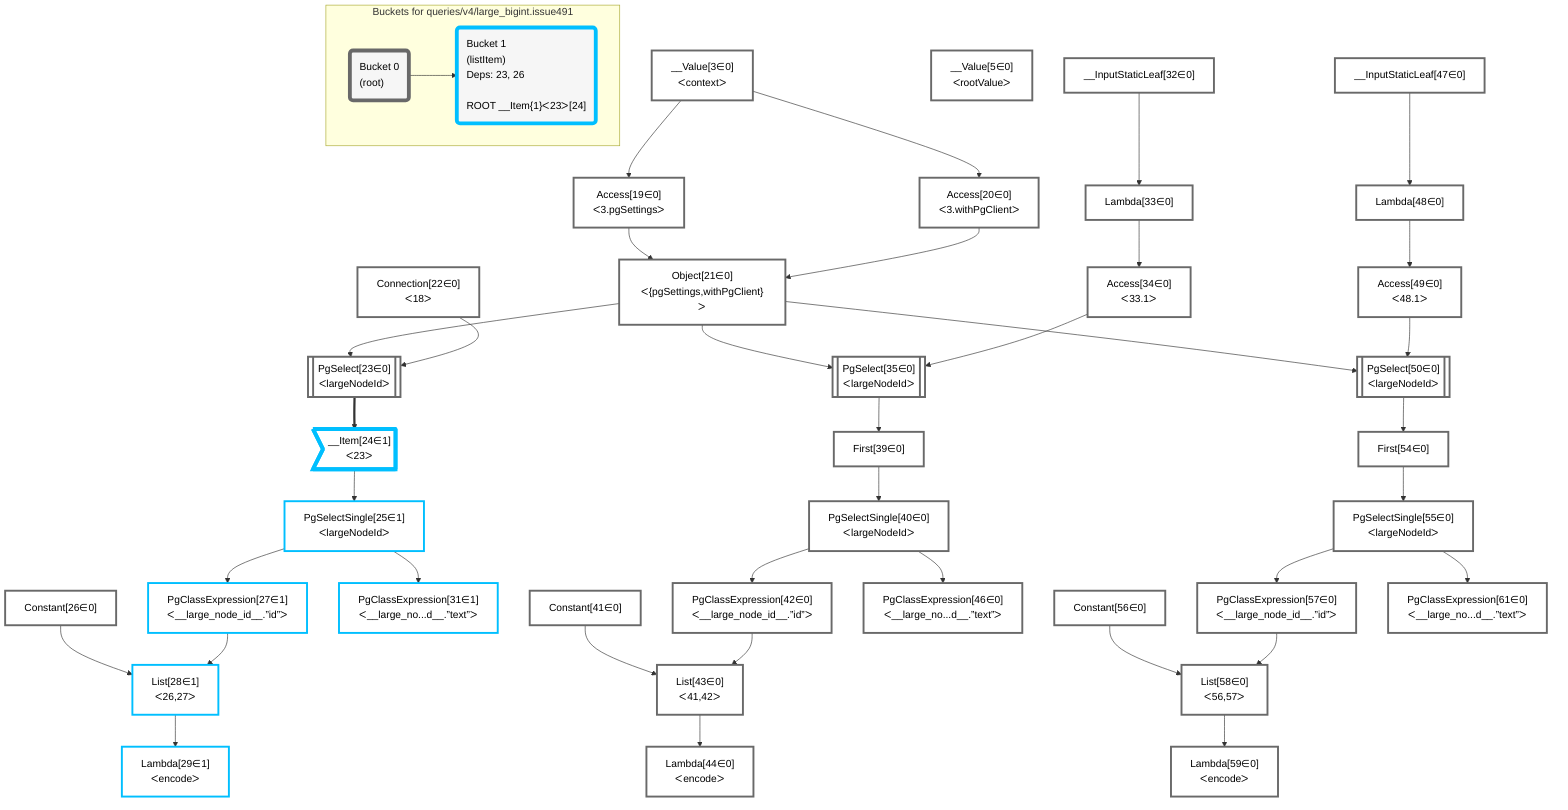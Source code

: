 graph TD
    classDef path fill:#eee,stroke:#000,color:#000
    classDef plan fill:#fff,stroke-width:3px,color:#000
    classDef itemplan fill:#fff,stroke-width:6px,color:#000
    classDef sideeffectplan fill:#f00,stroke-width:6px,color:#000
    classDef bucket fill:#f6f6f6,color:#000,stroke-width:6px,text-align:left


    %% define steps
    __Value3["__Value[3∈0]<br />ᐸcontextᐳ"]:::plan
    __Value5["__Value[5∈0]<br />ᐸrootValueᐳ"]:::plan
    Access19["Access[19∈0]<br />ᐸ3.pgSettingsᐳ"]:::plan
    Access20["Access[20∈0]<br />ᐸ3.withPgClientᐳ"]:::plan
    Object21["Object[21∈0]<br />ᐸ{pgSettings,withPgClient}ᐳ"]:::plan
    Connection22["Connection[22∈0]<br />ᐸ18ᐳ"]:::plan
    PgSelect23[["PgSelect[23∈0]<br />ᐸlargeNodeIdᐳ"]]:::plan
    __Item24>"__Item[24∈1]<br />ᐸ23ᐳ"]:::itemplan
    PgSelectSingle25["PgSelectSingle[25∈1]<br />ᐸlargeNodeIdᐳ"]:::plan
    Constant26["Constant[26∈0]"]:::plan
    PgClassExpression27["PgClassExpression[27∈1]<br />ᐸ__large_node_id__.”id”ᐳ"]:::plan
    List28["List[28∈1]<br />ᐸ26,27ᐳ"]:::plan
    Lambda29["Lambda[29∈1]<br />ᐸencodeᐳ"]:::plan
    PgClassExpression31["PgClassExpression[31∈1]<br />ᐸ__large_no...d__.”text”ᐳ"]:::plan
    __InputStaticLeaf32["__InputStaticLeaf[32∈0]"]:::plan
    Lambda33["Lambda[33∈0]"]:::plan
    Access34["Access[34∈0]<br />ᐸ33.1ᐳ"]:::plan
    PgSelect35[["PgSelect[35∈0]<br />ᐸlargeNodeIdᐳ"]]:::plan
    First39["First[39∈0]"]:::plan
    PgSelectSingle40["PgSelectSingle[40∈0]<br />ᐸlargeNodeIdᐳ"]:::plan
    Constant41["Constant[41∈0]"]:::plan
    PgClassExpression42["PgClassExpression[42∈0]<br />ᐸ__large_node_id__.”id”ᐳ"]:::plan
    List43["List[43∈0]<br />ᐸ41,42ᐳ"]:::plan
    Lambda44["Lambda[44∈0]<br />ᐸencodeᐳ"]:::plan
    PgClassExpression46["PgClassExpression[46∈0]<br />ᐸ__large_no...d__.”text”ᐳ"]:::plan
    __InputStaticLeaf47["__InputStaticLeaf[47∈0]"]:::plan
    Lambda48["Lambda[48∈0]"]:::plan
    Access49["Access[49∈0]<br />ᐸ48.1ᐳ"]:::plan
    PgSelect50[["PgSelect[50∈0]<br />ᐸlargeNodeIdᐳ"]]:::plan
    First54["First[54∈0]"]:::plan
    PgSelectSingle55["PgSelectSingle[55∈0]<br />ᐸlargeNodeIdᐳ"]:::plan
    Constant56["Constant[56∈0]"]:::plan
    PgClassExpression57["PgClassExpression[57∈0]<br />ᐸ__large_node_id__.”id”ᐳ"]:::plan
    List58["List[58∈0]<br />ᐸ56,57ᐳ"]:::plan
    Lambda59["Lambda[59∈0]<br />ᐸencodeᐳ"]:::plan
    PgClassExpression61["PgClassExpression[61∈0]<br />ᐸ__large_no...d__.”text”ᐳ"]:::plan

    %% plan dependencies
    __Value3 --> Access19
    __Value3 --> Access20
    Access19 & Access20 --> Object21
    Object21 & Connection22 --> PgSelect23
    PgSelect23 ==> __Item24
    __Item24 --> PgSelectSingle25
    PgSelectSingle25 --> PgClassExpression27
    Constant26 & PgClassExpression27 --> List28
    List28 --> Lambda29
    PgSelectSingle25 --> PgClassExpression31
    __InputStaticLeaf32 --> Lambda33
    Lambda33 --> Access34
    Object21 & Access34 --> PgSelect35
    PgSelect35 --> First39
    First39 --> PgSelectSingle40
    PgSelectSingle40 --> PgClassExpression42
    Constant41 & PgClassExpression42 --> List43
    List43 --> Lambda44
    PgSelectSingle40 --> PgClassExpression46
    __InputStaticLeaf47 --> Lambda48
    Lambda48 --> Access49
    Object21 & Access49 --> PgSelect50
    PgSelect50 --> First54
    First54 --> PgSelectSingle55
    PgSelectSingle55 --> PgClassExpression57
    Constant56 & PgClassExpression57 --> List58
    List58 --> Lambda59
    PgSelectSingle55 --> PgClassExpression61

    %% plan-to-path relationships

    subgraph "Buckets for queries/v4/large_bigint.issue491"
    Bucket0("Bucket 0<br />(root)"):::bucket
    classDef bucket0 stroke:#696969
    class Bucket0,__Value3,__Value5,Access19,Access20,Object21,Connection22,PgSelect23,Constant26,__InputStaticLeaf32,Lambda33,Access34,PgSelect35,First39,PgSelectSingle40,Constant41,PgClassExpression42,List43,Lambda44,PgClassExpression46,__InputStaticLeaf47,Lambda48,Access49,PgSelect50,First54,PgSelectSingle55,Constant56,PgClassExpression57,List58,Lambda59,PgClassExpression61 bucket0
    Bucket1("Bucket 1<br />(listItem)<br />Deps: 23, 26<br /><br />ROOT __Item{1}ᐸ23ᐳ[24]"):::bucket
    classDef bucket1 stroke:#00bfff
    class Bucket1,__Item24,PgSelectSingle25,PgClassExpression27,List28,Lambda29,PgClassExpression31 bucket1
    Bucket0 --> Bucket1
    end